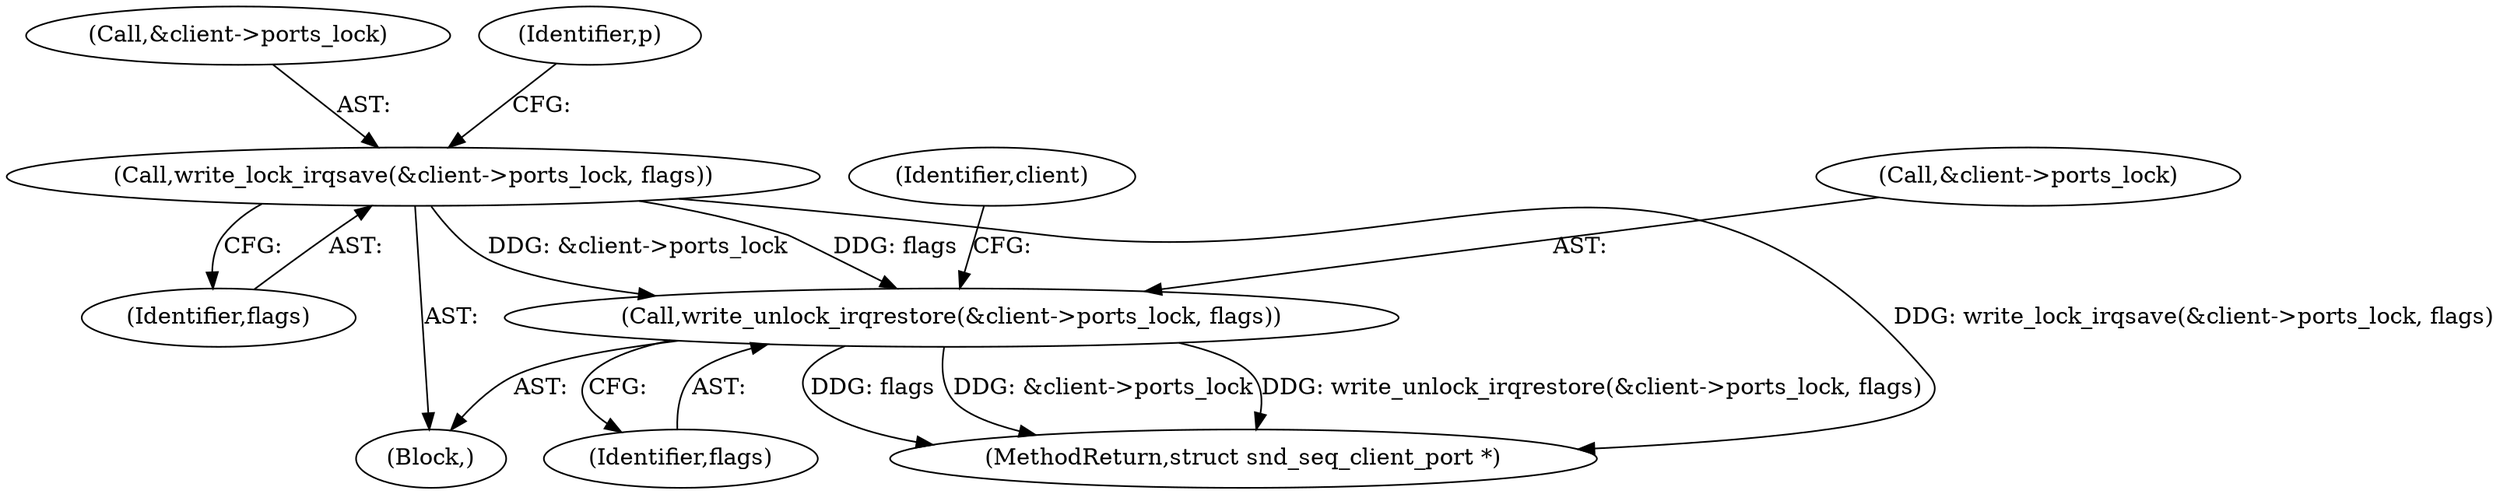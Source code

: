 digraph "0_linux_71105998845fb012937332fe2e806d443c09e026_0@API" {
"1000212" [label="(Call,write_lock_irqsave(&client->ports_lock, flags))"];
"1000267" [label="(Call,write_unlock_irqrestore(&client->ports_lock, flags))"];
"1000268" [label="(Call,&client->ports_lock)"];
"1000212" [label="(Call,write_lock_irqsave(&client->ports_lock, flags))"];
"1000217" [label="(Identifier,flags)"];
"1000280" [label="(MethodReturn,struct snd_seq_client_port *)"];
"1000213" [label="(Call,&client->ports_lock)"];
"1000110" [label="(Block,)"];
"1000267" [label="(Call,write_unlock_irqrestore(&client->ports_lock, flags))"];
"1000272" [label="(Identifier,flags)"];
"1000276" [label="(Identifier,client)"];
"1000223" [label="(Identifier,p)"];
"1000212" -> "1000110"  [label="AST: "];
"1000212" -> "1000217"  [label="CFG: "];
"1000213" -> "1000212"  [label="AST: "];
"1000217" -> "1000212"  [label="AST: "];
"1000223" -> "1000212"  [label="CFG: "];
"1000212" -> "1000280"  [label="DDG: write_lock_irqsave(&client->ports_lock, flags)"];
"1000212" -> "1000267"  [label="DDG: &client->ports_lock"];
"1000212" -> "1000267"  [label="DDG: flags"];
"1000267" -> "1000110"  [label="AST: "];
"1000267" -> "1000272"  [label="CFG: "];
"1000268" -> "1000267"  [label="AST: "];
"1000272" -> "1000267"  [label="AST: "];
"1000276" -> "1000267"  [label="CFG: "];
"1000267" -> "1000280"  [label="DDG: &client->ports_lock"];
"1000267" -> "1000280"  [label="DDG: write_unlock_irqrestore(&client->ports_lock, flags)"];
"1000267" -> "1000280"  [label="DDG: flags"];
}
